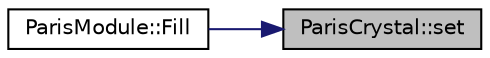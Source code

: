 digraph "ParisCrystal::set"
{
 // LATEX_PDF_SIZE
  edge [fontname="Helvetica",fontsize="10",labelfontname="Helvetica",labelfontsize="10"];
  node [fontname="Helvetica",fontsize="10",shape=record];
  rankdir="RL";
  Node1 [label="ParisCrystal::set",height=0.2,width=0.4,color="black", fillcolor="grey75", style="filled", fontcolor="black",tooltip=" "];
  Node1 -> Node2 [dir="back",color="midnightblue",fontsize="10",style="solid",fontname="Helvetica"];
  Node2 [label="ParisModule::Fill",height=0.2,width=0.4,color="black", fillcolor="white", style="filled",URL="$class_paris_module.html#a0a6e541c6c918a058c956cb117ee7278",tooltip=" "];
}
